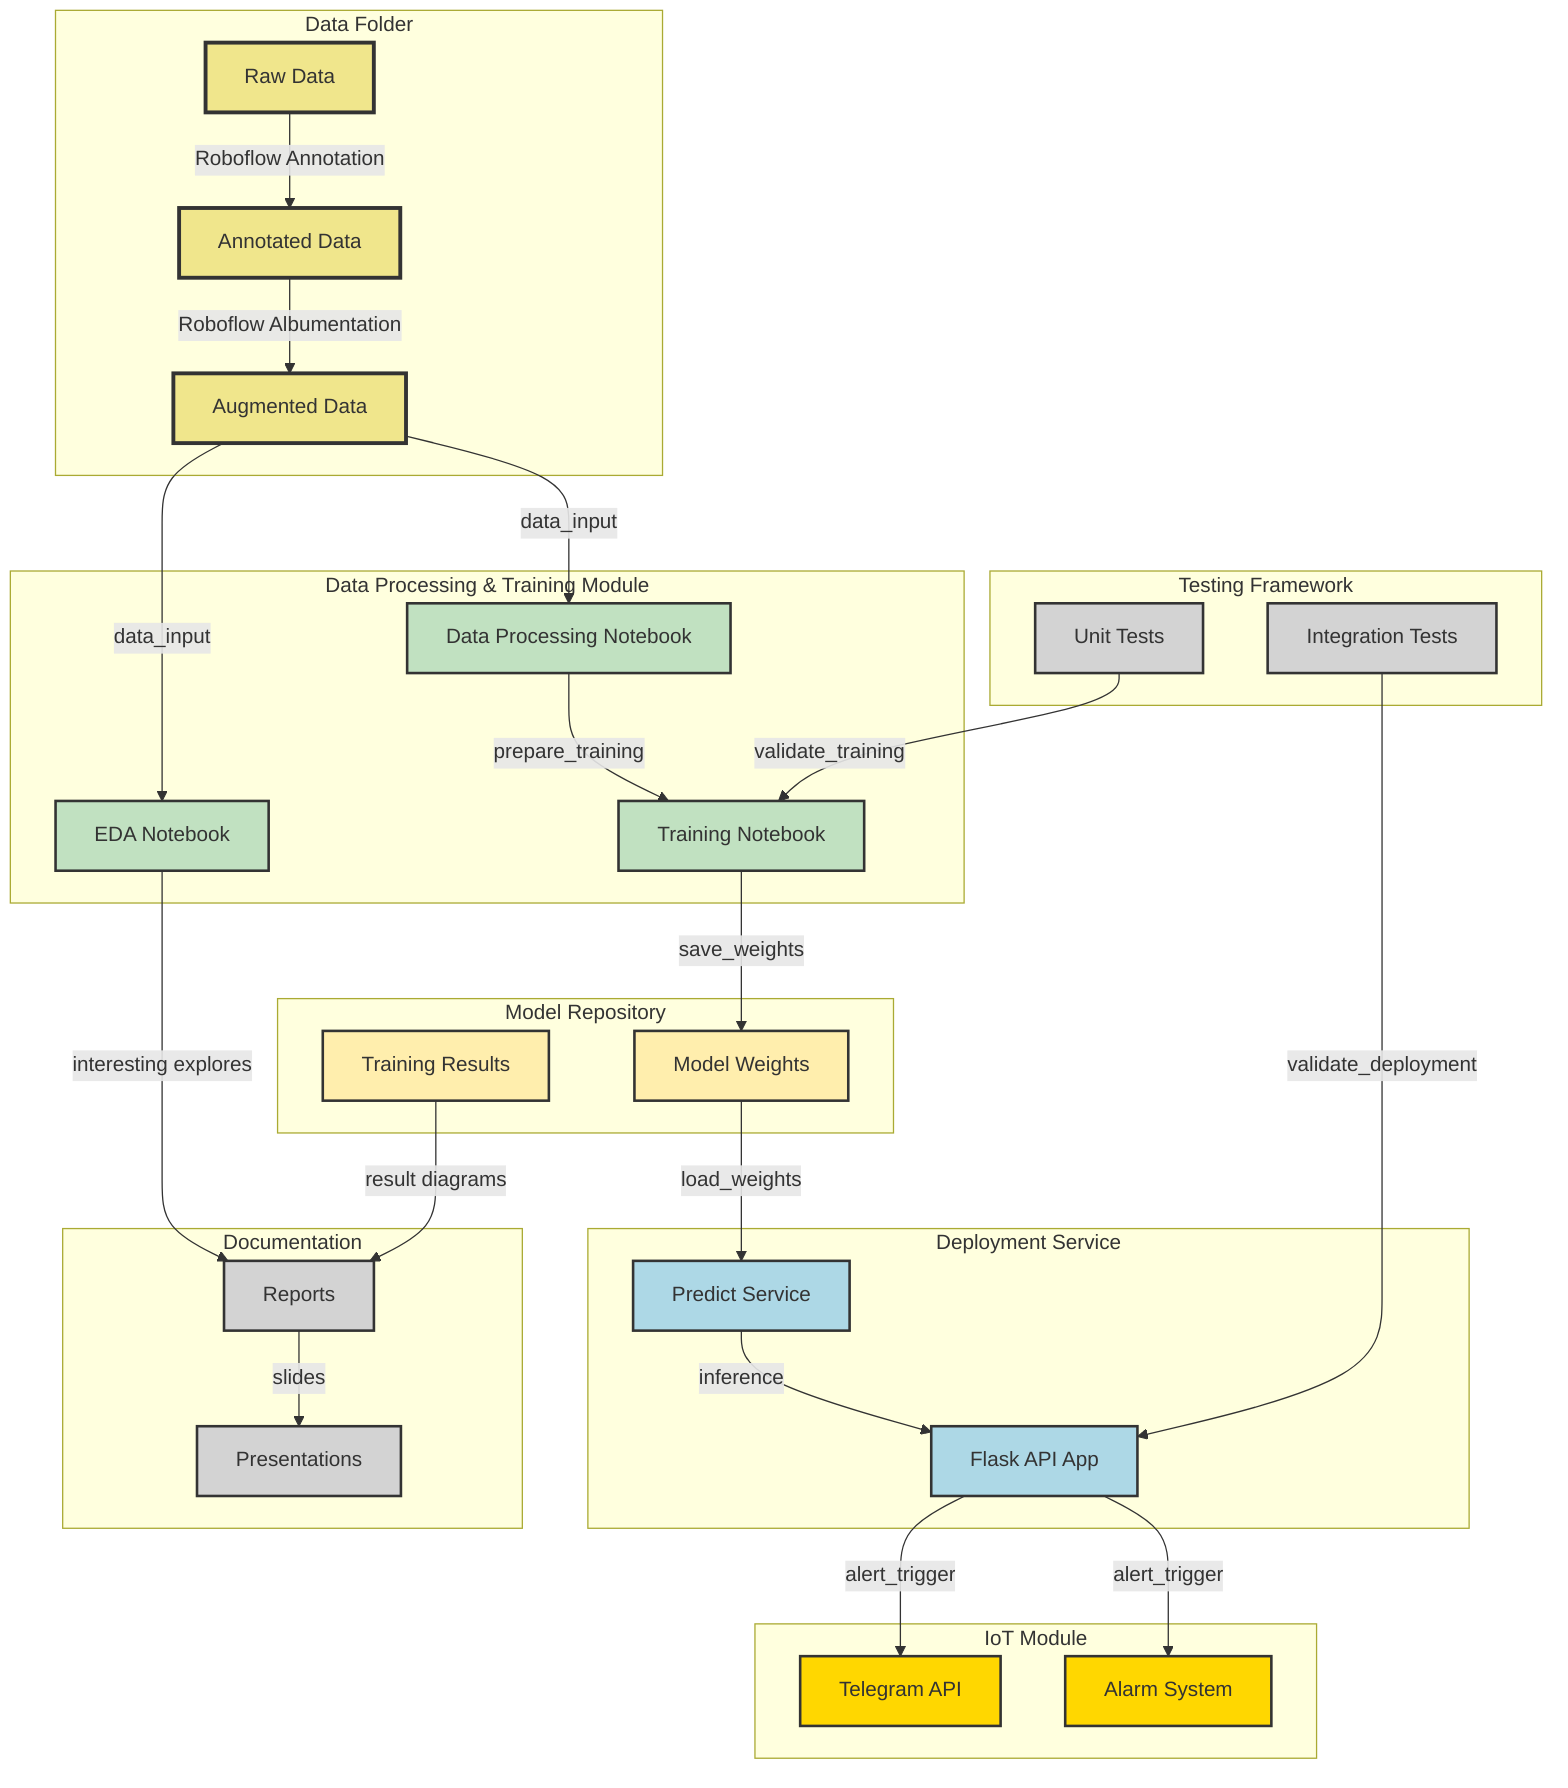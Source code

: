 flowchart TD
    %% Data Management
    subgraph "Data Folder"
        DataRaw["Raw Data"]:::data
        DataAnnotated["Annotated Data"]:::data
        DataAugmented["Augmented Data"]:::data
    end

    %% Data Processing & Training Module
    subgraph "Data Processing & Training Module"
        EDA["EDA Notebook"]:::processing
        DataProcessing["Data Processing Notebook"]:::processing
        Training["Training Notebook"]:::processing
    end

    %% Testing Framework
    subgraph "Testing Framework"
        UnitTests["Unit Tests"]:::test
        IntegrationTests["Integration Tests"]:::test
    end

    %% Model Repository
    subgraph "Model Repository"
        Model["Model Weights"]:::database
        TrainingResult["Training Results"]:::database
    end

    %% Deployment Service
    subgraph "Deployment Service"
        FlaskApp["Flask API App"]:::deployment
        Predict["Predict Service"]:::deployment
    end

    %% IoT Module
    subgraph "IoT Module"
        Telegram["Telegram API"]:::iot
        Alarm["Alarm System"]:::iot
    end


    %% Documentation
    subgraph "Documentation"
        Reports["Reports"]:::test
        Presentations["Presentations"]:::test
    end

    %% Connections
    DataRaw -->|"Roboflow Annotation"| DataAnnotated
    DataAnnotated -->|"Roboflow Albumentation"| DataAugmented

    DataAugmented -->|"data_input"| DataProcessing
    DataAugmented -->|"data_input"| EDA
    EDA -->|"interesting explores"| Reports
    Reports -->|"slides"| Presentations
    DataProcessing -->|"prepare_training"| Training
    Training -->|"save_weights"| Model
    %% Model -->|"load_weights"| FlaskApp
    Model -->|"load_weights"| Predict
    TrainingResult -->|"result diagrams"| Reports
    
    Predict  -->|"inference"| FlaskApp
    UnitTests -->|"validate_training"| Training
    IntegrationTests -->|"validate_deployment"| FlaskApp
    FlaskApp -->|"alert_trigger"| Telegram
    FlaskApp -->|"alert_trigger"| Alarm

    %% Click Events
    click EDA "https://github.com/galaxyannihilator/firedetectionsystem/blob/main/src/EDA.ipynb"
    click DataProcessing "https://github.com/galaxyannihilator/firedetectionsystem/blob/main/src/data_processing.ipynb"
    click Training "https://github.com/galaxyannihilator/firedetectionsystem/blob/main/src/train_model.ipynb"
    click Alarm "https://github.com/galaxyannihilator/firedetectionsystem/blob/main/src/iot/alarm_system.py"
    click Telegram "https://github.com/galaxyannihilator/firedetectionsystem/blob/main/src/iot/telegram_api.py"
    click Model "https://github.com/galaxyannihilator/firedetectionsystem/blob/main/models/best.pt"
    click FlaskApp "https://github.com/galaxyannihilator/firedetectionsystem/blob/main/deployment/app.py"
    click Predict "https://github.com/galaxyannihilator/firedetectionsystem/blob/main/deployment/predict.py"
    click Tests "https://github.com/galaxyannihilator/firedetectionsystem/tree/main/tests/"

    %% Styles
    classDef data fill:#F0E68C,stroke:#333,stroke-width:3px;
    classDef processing fill:#C1E1C1,stroke:#333,stroke-width:2px;
    classDef iot fill:#FFD700,stroke:#333,stroke-width:2px;
    classDef database fill:#FFEEAD,stroke:#333,stroke-width:2px;
    classDef deployment fill:#ADD8E6,stroke:#333,stroke-width:2px;
    classDef test fill:#D3D3D3,stroke:#333,stroke-width:2px;